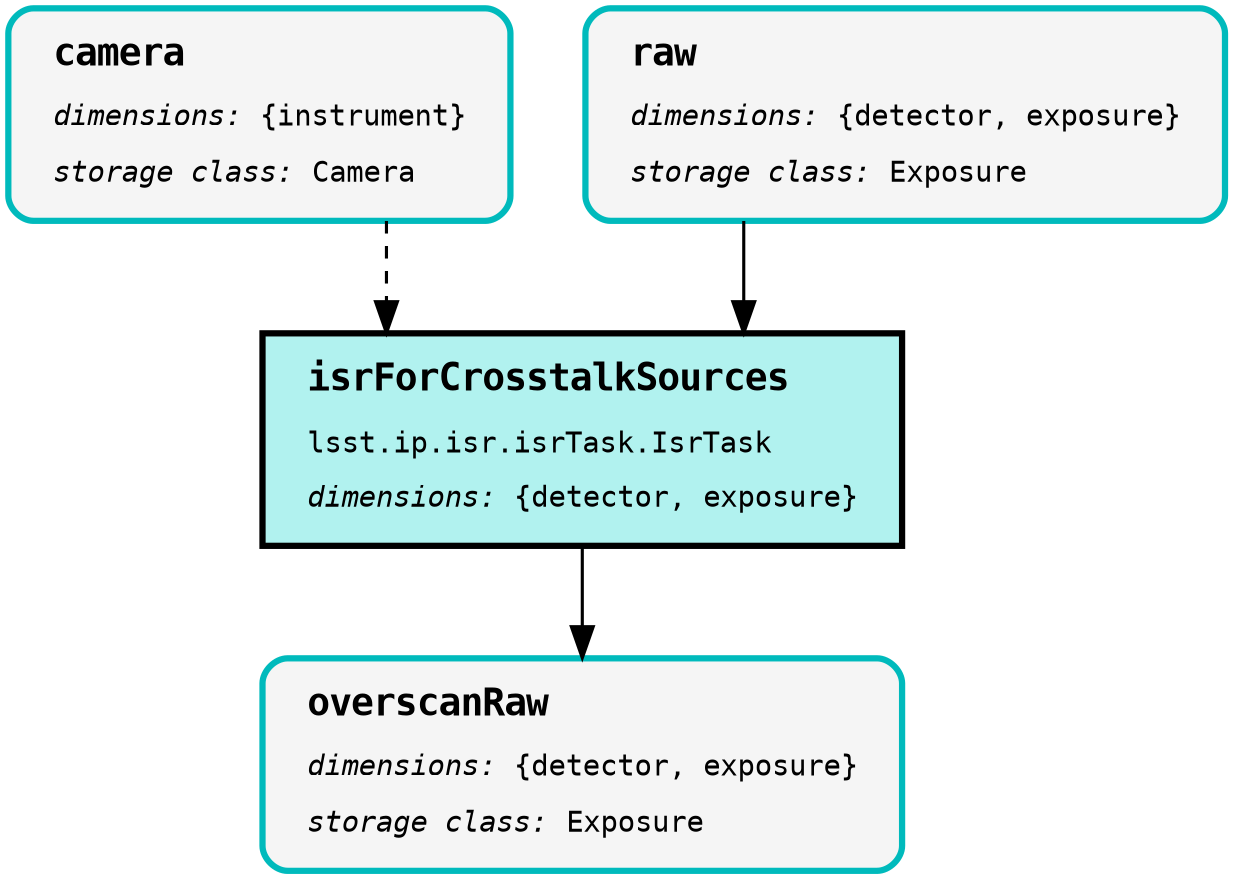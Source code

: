 digraph Pipeline {
graph [splines="ortho", nodesep="0.5", ranksep="0.75"];
node [shape="box", fontname="Monospace", fontsize="14", margin="0.2,0.1", penwidth="3"];
edge [color="black", arrowsize="1.5", penwidth="1.5", pad="10mm"];
"isrForCrosstalkSources:2" [style="filled", color="black", fillcolor="#B1F2EF", label=<<TABLE BORDER="0" CELLPADDING="5"><TR><TD ALIGN="LEFT"><B><FONT POINT-SIZE="18">isrForCrosstalkSources</FONT></B></TD></TR><TR><TD ALIGN="LEFT">lsst.ip.isr.isrTask.IsrTask</TD></TR><TR><TD ALIGN="LEFT"><I>dimensions:</I>&nbsp;{detector, exposure}</TD></TR></TABLE>>];
"camera:0" [style="rounded,filled,bold", color="#00BABC", fillcolor="#F5F5F5", label=<<TABLE BORDER="0" CELLPADDING="5"><TR><TD ALIGN="LEFT"><B><FONT POINT-SIZE="18">camera</FONT></B></TD></TR><TR><TD ALIGN="LEFT"><I>dimensions:</I>&nbsp;{instrument}</TD></TR><TR><TD ALIGN="LEFT"><I>storage class:</I>&nbsp;Camera</TD></TR></TABLE>>];
"raw:0" [style="rounded,filled,bold", color="#00BABC", fillcolor="#F5F5F5", label=<<TABLE BORDER="0" CELLPADDING="5"><TR><TD ALIGN="LEFT"><B><FONT POINT-SIZE="18">raw</FONT></B></TD></TR><TR><TD ALIGN="LEFT"><I>dimensions:</I>&nbsp;{detector, exposure}</TD></TR><TR><TD ALIGN="LEFT"><I>storage class:</I>&nbsp;Exposure</TD></TR></TABLE>>];
"overscanRaw:0" [style="rounded,filled,bold", color="#00BABC", fillcolor="#F5F5F5", label=<<TABLE BORDER="0" CELLPADDING="5"><TR><TD ALIGN="LEFT"><B><FONT POINT-SIZE="18">overscanRaw</FONT></B></TD></TR><TR><TD ALIGN="LEFT"><I>dimensions:</I>&nbsp;{detector, exposure}</TD></TR><TR><TD ALIGN="LEFT"><I>storage class:</I>&nbsp;Exposure</TD></TR></TABLE>>];
"isrForCrosstalkSources:2" -> "overscanRaw:0";
"camera:0" -> "isrForCrosstalkSources:2" [style="dashed"];
"raw:0" -> "isrForCrosstalkSources:2";
}
